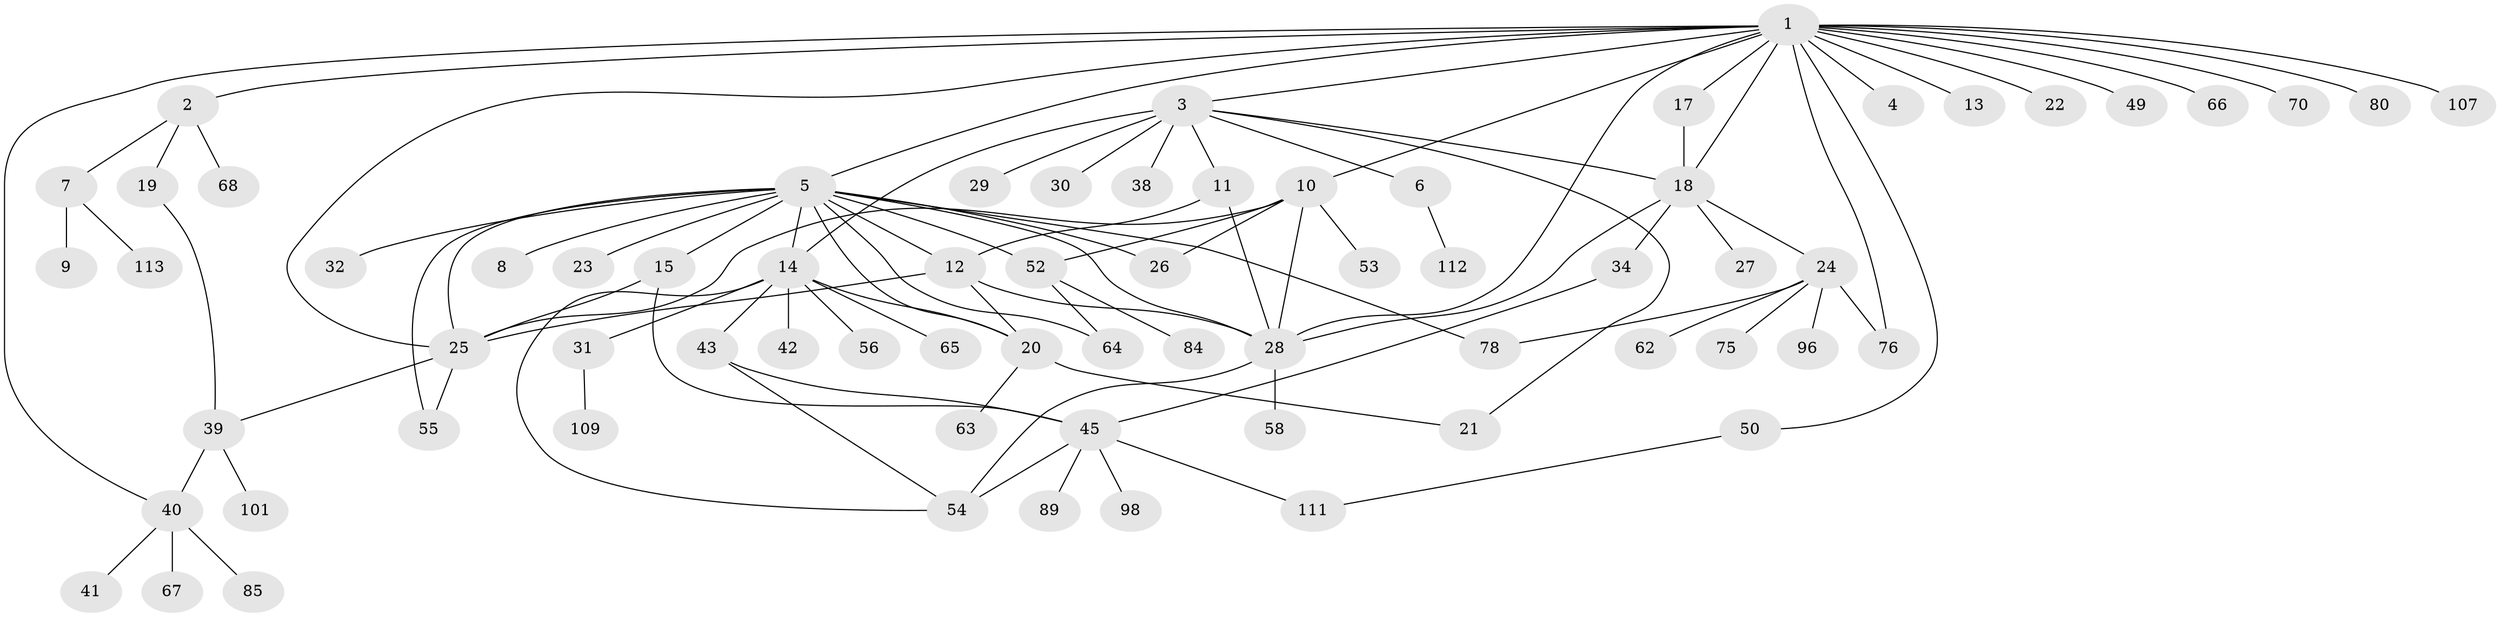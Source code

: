 // original degree distribution, {19: 0.008547008547008548, 4: 0.05128205128205128, 10: 0.02564102564102564, 1: 0.5213675213675214, 16: 0.008547008547008548, 3: 0.05128205128205128, 2: 0.23076923076923078, 6: 0.03418803418803419, 5: 0.02564102564102564, 7: 0.03418803418803419, 11: 0.008547008547008548}
// Generated by graph-tools (version 1.1) at 2025/18/03/04/25 18:18:14]
// undirected, 70 vertices, 99 edges
graph export_dot {
graph [start="1"]
  node [color=gray90,style=filled];
  1;
  2;
  3;
  4;
  5;
  6 [super="+37"];
  7;
  8;
  9 [super="+16"];
  10;
  11;
  12 [super="+106"];
  13 [super="+77"];
  14 [super="+36"];
  15;
  17;
  18;
  19 [super="+59"];
  20 [super="+44+104+116"];
  21;
  22;
  23;
  24;
  25 [super="+57+47+74+94+93"];
  26;
  27;
  28 [super="+33+35+48+114+72+97"];
  29 [super="+87+100+117+110"];
  30;
  31;
  32;
  34 [super="+86"];
  38 [super="+46+51+105"];
  39 [super="+71+79"];
  40;
  41;
  42 [super="+61"];
  43 [super="+81"];
  45;
  49;
  50;
  52;
  53;
  54 [super="+60+92+73"];
  55;
  56;
  58;
  62;
  63;
  64 [super="+102"];
  65;
  66;
  67;
  68;
  70;
  75;
  76;
  78;
  80;
  84;
  85;
  89;
  96;
  98;
  101;
  107;
  109;
  111 [super="+115"];
  112;
  113;
  1 -- 2;
  1 -- 3;
  1 -- 4;
  1 -- 5;
  1 -- 10;
  1 -- 13;
  1 -- 17;
  1 -- 18;
  1 -- 22;
  1 -- 25;
  1 -- 28;
  1 -- 40;
  1 -- 49;
  1 -- 50;
  1 -- 66;
  1 -- 70;
  1 -- 76;
  1 -- 80;
  1 -- 107;
  2 -- 7;
  2 -- 19;
  2 -- 68;
  3 -- 6;
  3 -- 11;
  3 -- 14;
  3 -- 18;
  3 -- 21;
  3 -- 29 [weight=2];
  3 -- 30;
  3 -- 38;
  5 -- 8;
  5 -- 12;
  5 -- 14;
  5 -- 15;
  5 -- 20;
  5 -- 23;
  5 -- 25 [weight=2];
  5 -- 26;
  5 -- 32;
  5 -- 52;
  5 -- 55;
  5 -- 64;
  5 -- 78;
  5 -- 28;
  6 -- 112;
  7 -- 9;
  7 -- 113;
  10 -- 26;
  10 -- 52;
  10 -- 53;
  10 -- 25;
  10 -- 28;
  11 -- 28 [weight=2];
  11 -- 12;
  12 -- 25;
  12 -- 28;
  12 -- 20;
  14 -- 20;
  14 -- 31;
  14 -- 42;
  14 -- 43;
  14 -- 56;
  14 -- 65;
  14 -- 54;
  15 -- 25;
  15 -- 45;
  17 -- 18;
  18 -- 24;
  18 -- 27;
  18 -- 28;
  18 -- 34;
  19 -- 39;
  20 -- 21;
  20 -- 63;
  24 -- 62;
  24 -- 75;
  24 -- 76;
  24 -- 78;
  24 -- 96;
  25 -- 55;
  25 -- 39;
  28 -- 58;
  28 -- 54;
  31 -- 109;
  34 -- 45;
  39 -- 40 [weight=2];
  39 -- 101;
  40 -- 41;
  40 -- 67;
  40 -- 85;
  43 -- 45;
  43 -- 54;
  45 -- 89;
  45 -- 98;
  45 -- 111;
  45 -- 54;
  50 -- 111;
  52 -- 64;
  52 -- 84;
}
